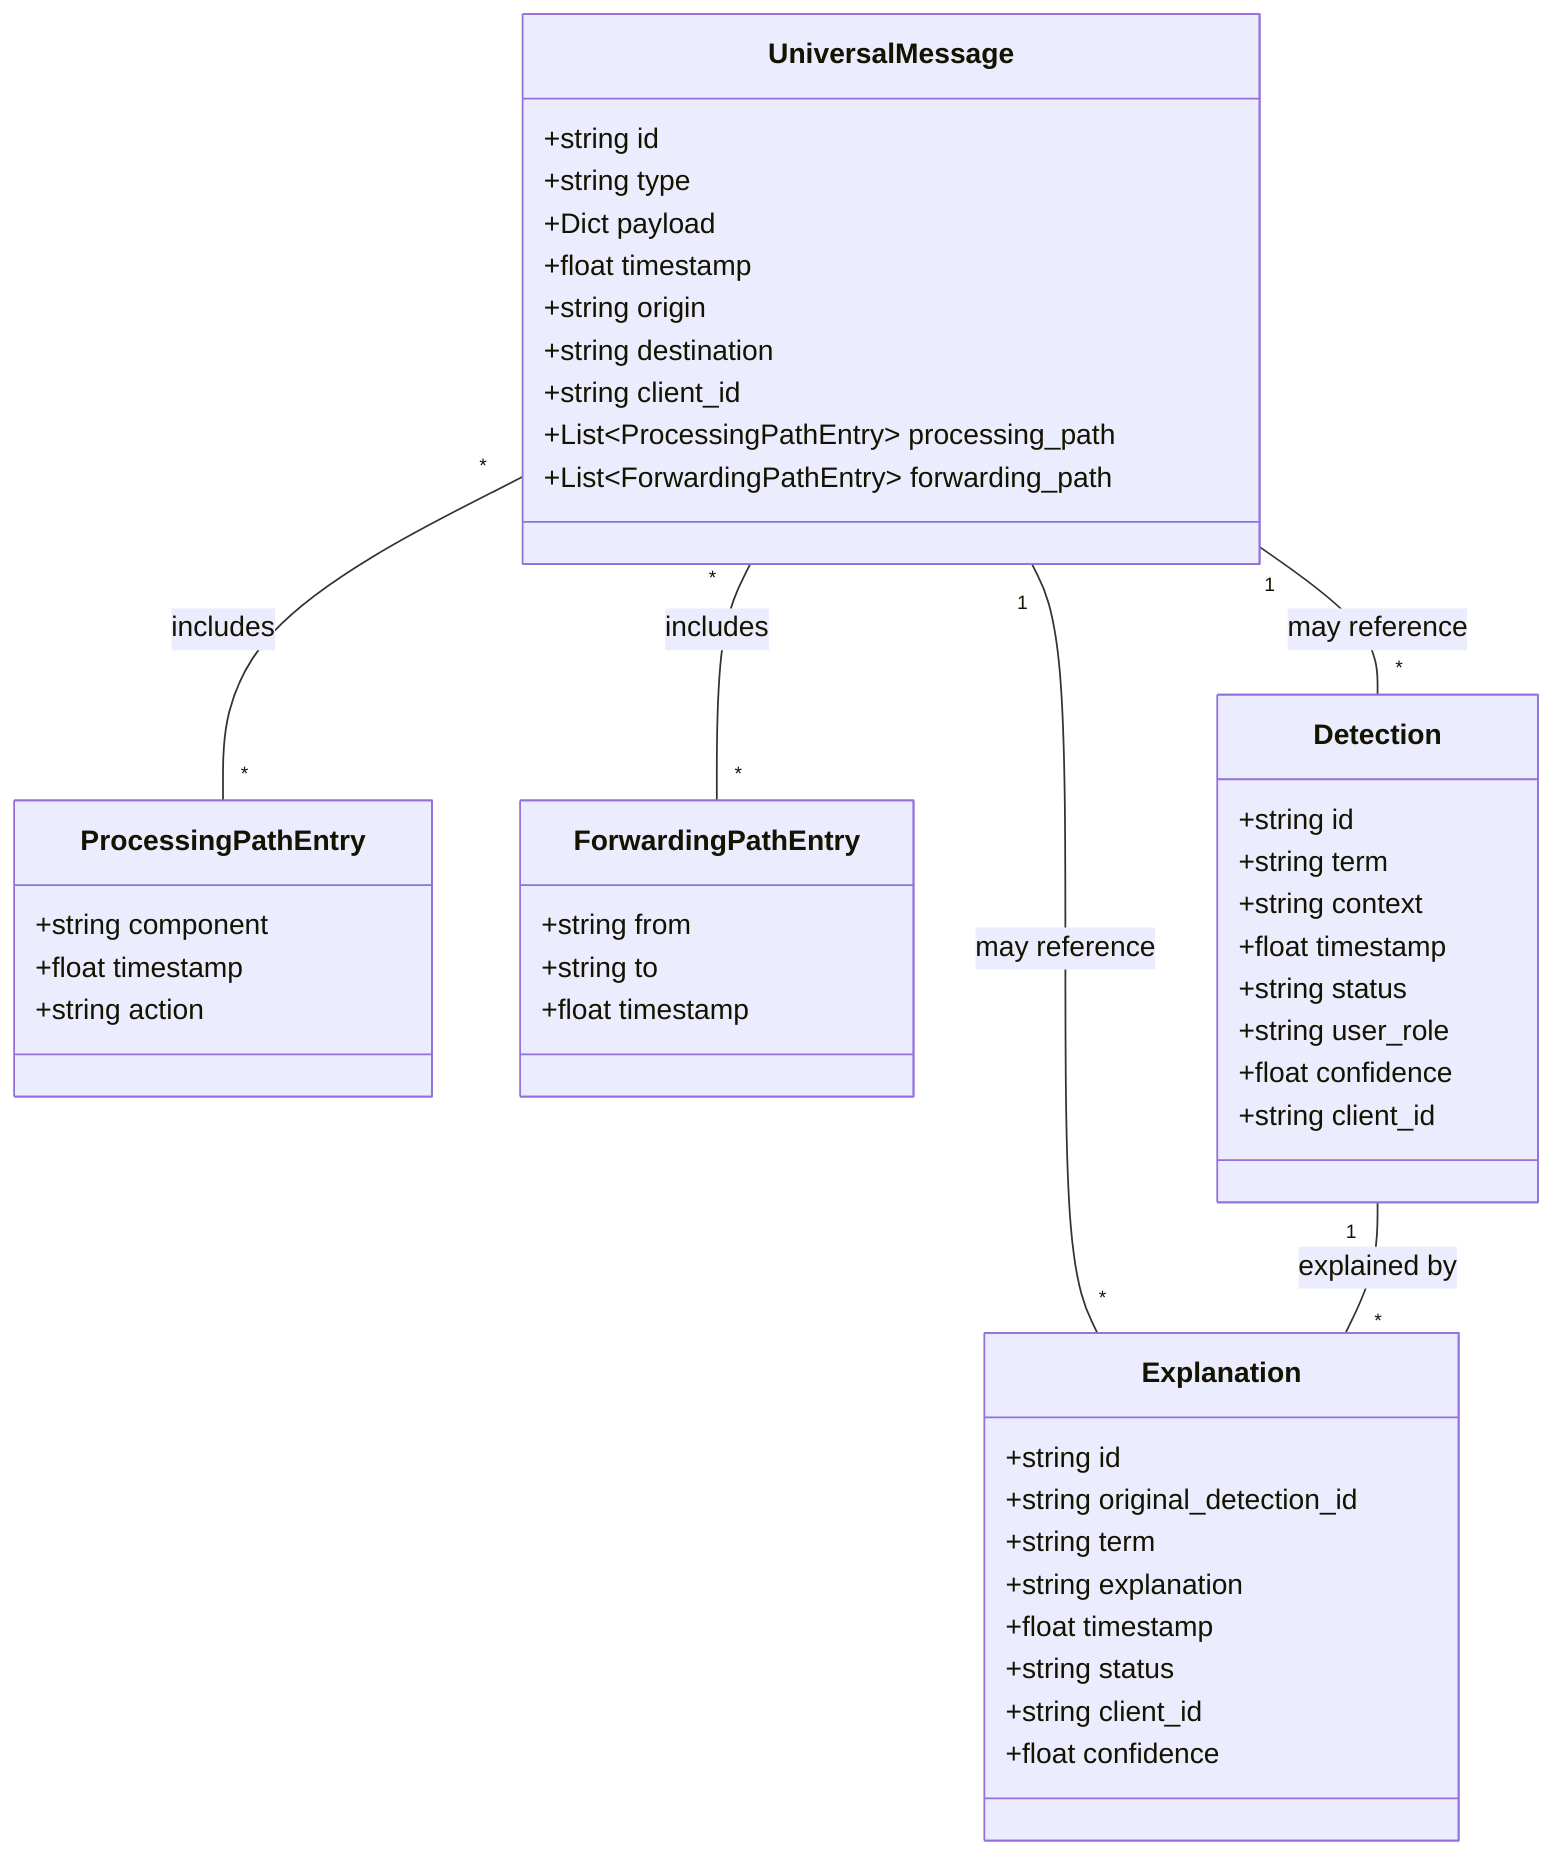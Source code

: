%% Technical Class Diagram: UniversalMessage & Related Models
%% Context: See CONTEXT.md for full field definitions and relationships

classDiagram
    class UniversalMessage {
        +string id
        +string type
        +Dict payload
        +float timestamp
        +string origin
        +string destination
        +string client_id
        +List~ProcessingPathEntry~ processing_path
        +List~ForwardingPathEntry~ forwarding_path
    }
    class ProcessingPathEntry {
        +string component
        +float timestamp
        +string action
    }
    class ForwardingPathEntry {
        +string from
        +string to
        +float timestamp
    }
    class Detection {
        +string id
        +string term
        +string context
        +float timestamp
        +string status
        +string user_role
        +float confidence
        +string client_id
    }
    class Explanation {
        +string id
        +string original_detection_id
        +string term
        +string explanation
        +float timestamp
        +string status
        +string client_id
        +float confidence
    }
    UniversalMessage "*" -- "*" ProcessingPathEntry : includes
    UniversalMessage "*" -- "*" ForwardingPathEntry : includes
    UniversalMessage "1" -- "*" Detection : may reference
    UniversalMessage "1" -- "*" Explanation : may reference
    Detection "1" -- "*" Explanation : explained by